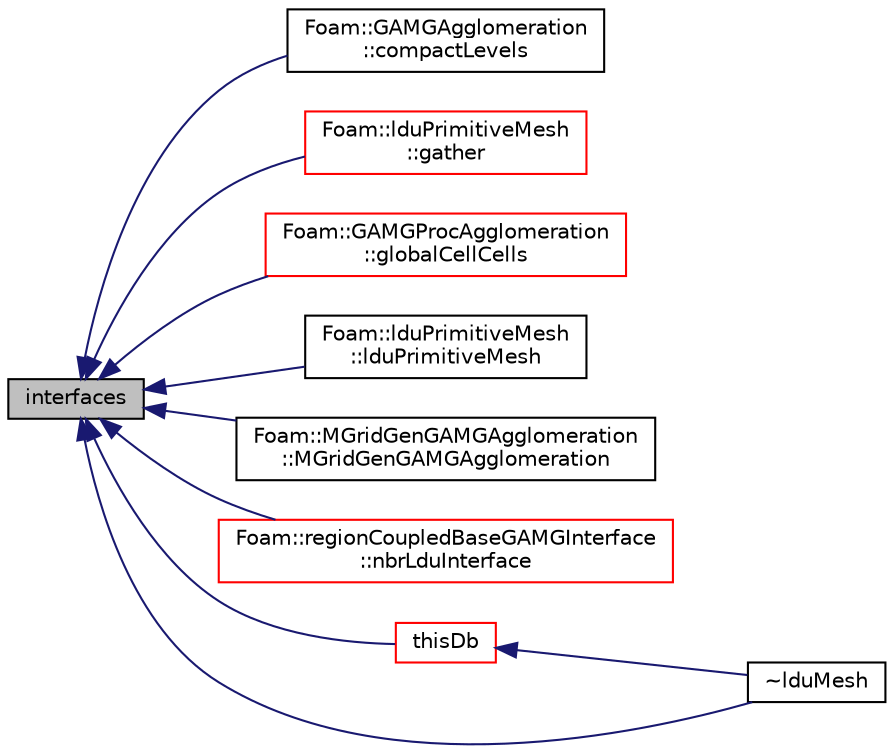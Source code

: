 digraph "interfaces"
{
  bgcolor="transparent";
  edge [fontname="Helvetica",fontsize="10",labelfontname="Helvetica",labelfontsize="10"];
  node [fontname="Helvetica",fontsize="10",shape=record];
  rankdir="LR";
  Node1 [label="interfaces",height=0.2,width=0.4,color="black", fillcolor="grey75", style="filled", fontcolor="black"];
  Node1 -> Node2 [dir="back",color="midnightblue",fontsize="10",style="solid",fontname="Helvetica"];
  Node2 [label="Foam::GAMGAgglomeration\l::compactLevels",height=0.2,width=0.4,color="black",URL="$a00909.html#a7aa50f494f31bbb03ef092eeedd906e0",tooltip="Shrink the number of levels to that specified. "];
  Node1 -> Node3 [dir="back",color="midnightblue",fontsize="10",style="solid",fontname="Helvetica"];
  Node3 [label="Foam::lduPrimitiveMesh\l::gather",height=0.2,width=0.4,color="red",URL="$a01305.html#ad7514c3eec68fa18c472b5dfe1c2b5a4",tooltip="Gather meshes from other processors onto procIDs[0]. "];
  Node1 -> Node4 [dir="back",color="midnightblue",fontsize="10",style="solid",fontname="Helvetica"];
  Node4 [label="Foam::GAMGProcAgglomeration\l::globalCellCells",height=0.2,width=0.4,color="red",URL="$a00913.html#a59b7daeb97bb6479a59cdeacff965dc5",tooltip="Debug: calculate global cell-cells. "];
  Node1 -> Node5 [dir="back",color="midnightblue",fontsize="10",style="solid",fontname="Helvetica"];
  Node5 [label="Foam::lduPrimitiveMesh\l::lduPrimitiveMesh",height=0.2,width=0.4,color="black",URL="$a01305.html#aeae1eb8af27cafdc116980dd48968d19",tooltip="Construct by combining multiple meshes. The meshes come from. "];
  Node1 -> Node6 [dir="back",color="midnightblue",fontsize="10",style="solid",fontname="Helvetica"];
  Node6 [label="Foam::MGridGenGAMGAgglomeration\l::MGridGenGAMGAgglomeration",height=0.2,width=0.4,color="black",URL="$a01512.html#ad90d6181883d17cf991ff0cde7243627",tooltip="Construct given mesh and controls. "];
  Node1 -> Node7 [dir="back",color="midnightblue",fontsize="10",style="solid",fontname="Helvetica"];
  Node7 [label="Foam::regionCoupledBaseGAMGInterface\l::nbrLduInterface",height=0.2,width=0.4,color="red",URL="$a02160.html#a5364093eb0f3d7c7f1dfef02638b2279"];
  Node1 -> Node8 [dir="back",color="midnightblue",fontsize="10",style="solid",fontname="Helvetica"];
  Node8 [label="thisDb",height=0.2,width=0.4,color="red",URL="$a01304.html#a1954a3b5059aa17fa01f901274f5ac4a",tooltip="Return the object registry. "];
  Node8 -> Node9 [dir="back",color="midnightblue",fontsize="10",style="solid",fontname="Helvetica"];
  Node9 [label="~lduMesh",height=0.2,width=0.4,color="black",URL="$a01304.html#a0d6142dbbff9e22317ca374ec3c2aa83",tooltip="Destructor. "];
  Node1 -> Node9 [dir="back",color="midnightblue",fontsize="10",style="solid",fontname="Helvetica"];
}
